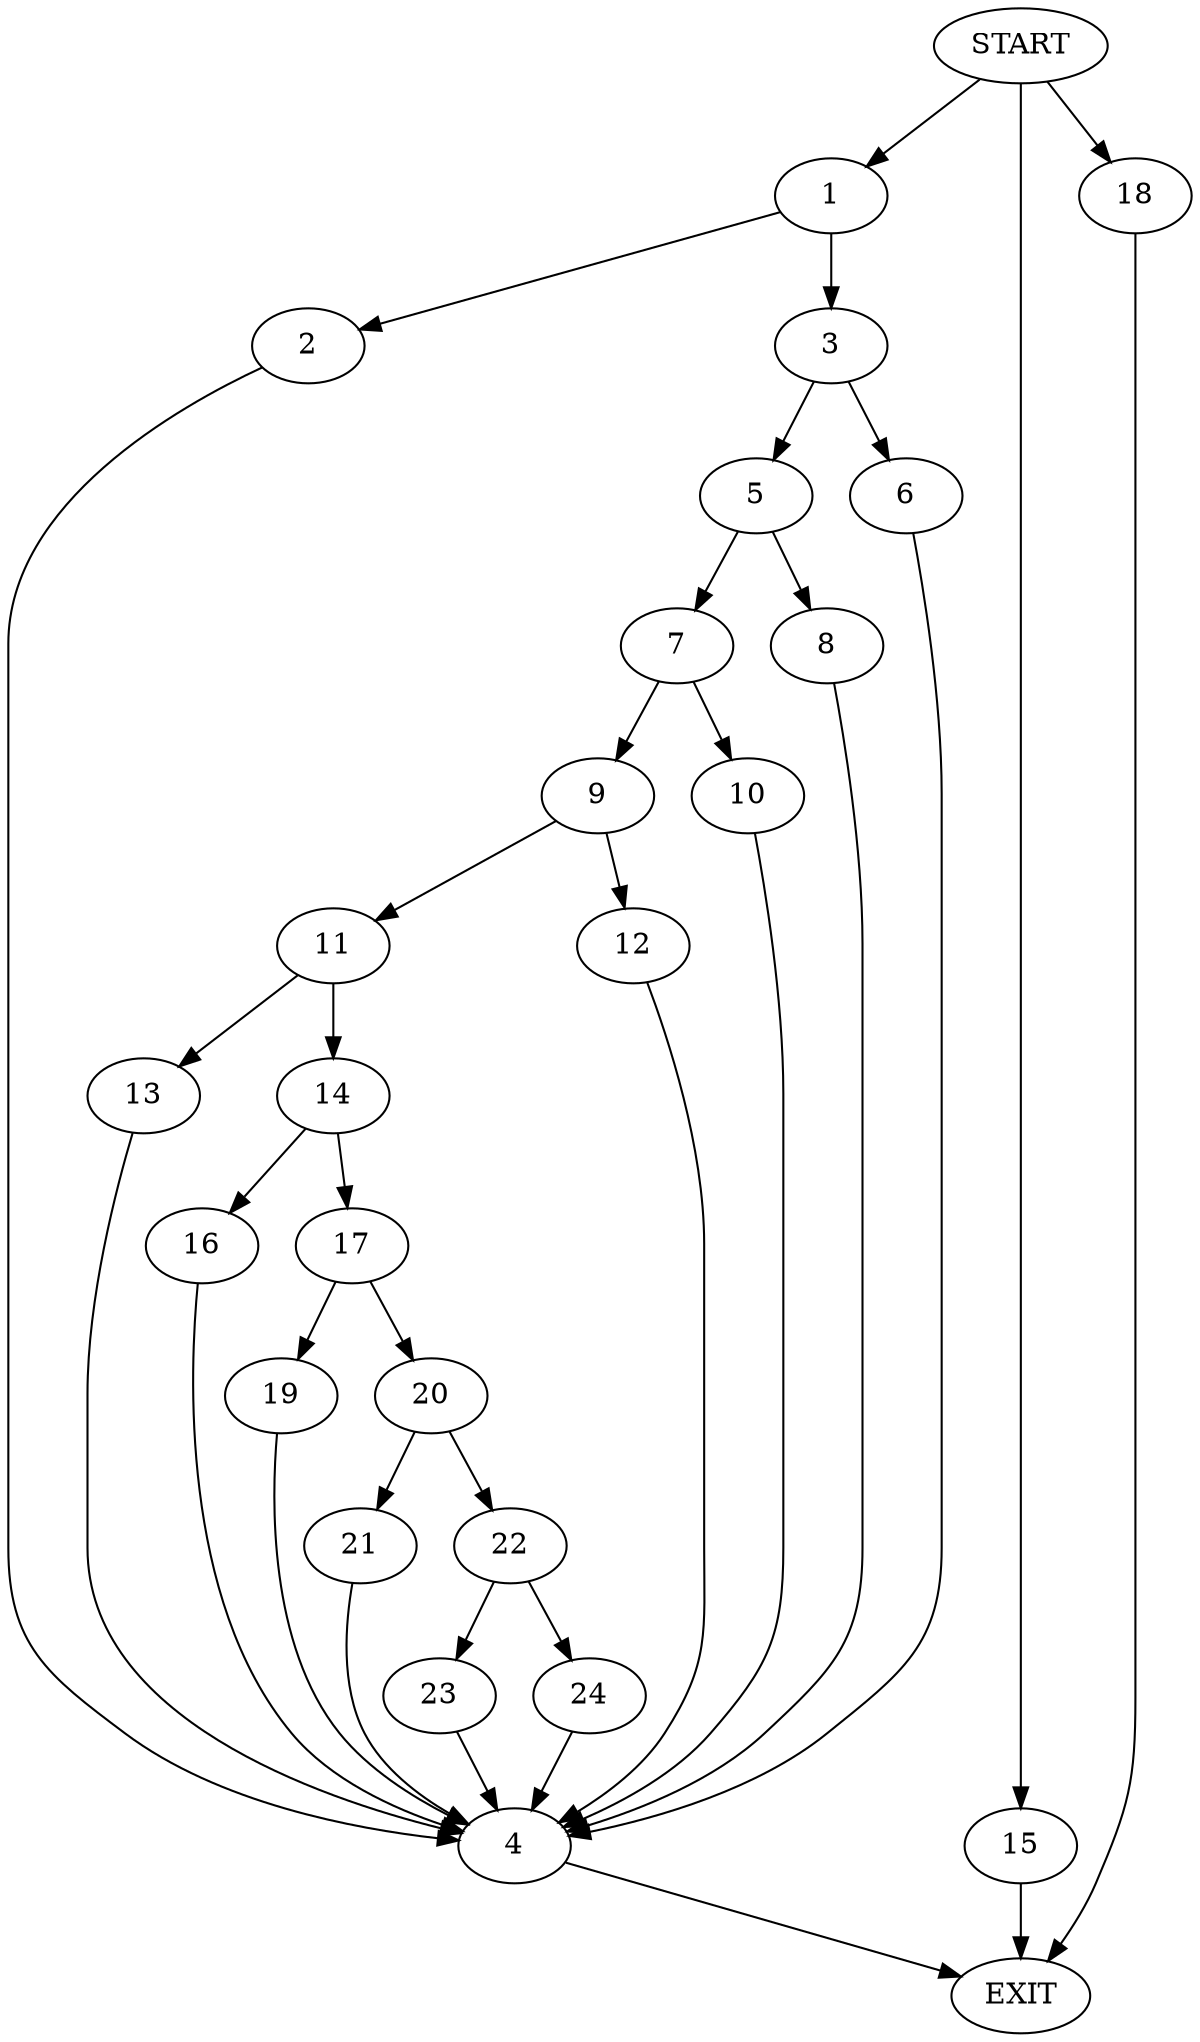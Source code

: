digraph {
0 [label="START"]
25 [label="EXIT"]
0 -> 1
1 -> 2
1 -> 3
2 -> 4
3 -> 5
3 -> 6
4 -> 25
6 -> 4
5 -> 7
5 -> 8
8 -> 4
7 -> 9
7 -> 10
9 -> 11
9 -> 12
10 -> 4
12 -> 4
11 -> 13
11 -> 14
0 -> 15
15 -> 25
14 -> 16
14 -> 17
13 -> 4
0 -> 18
18 -> 25
16 -> 4
17 -> 19
17 -> 20
19 -> 4
20 -> 21
20 -> 22
21 -> 4
22 -> 23
22 -> 24
23 -> 4
24 -> 4
}
